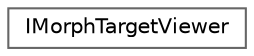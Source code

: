 digraph "Graphical Class Hierarchy"
{
 // INTERACTIVE_SVG=YES
 // LATEX_PDF_SIZE
  bgcolor="transparent";
  edge [fontname=Helvetica,fontsize=10,labelfontname=Helvetica,labelfontsize=10];
  node [fontname=Helvetica,fontsize=10,shape=box,height=0.2,width=0.4];
  rankdir="LR";
  Node0 [id="Node000000",label="IMorphTargetViewer",height=0.2,width=0.4,color="grey40", fillcolor="white", style="filled",URL="$dd/d43/classIMorphTargetViewer.html",tooltip="Interface to the morph target viewer in the skeletal mesh editor."];
}
